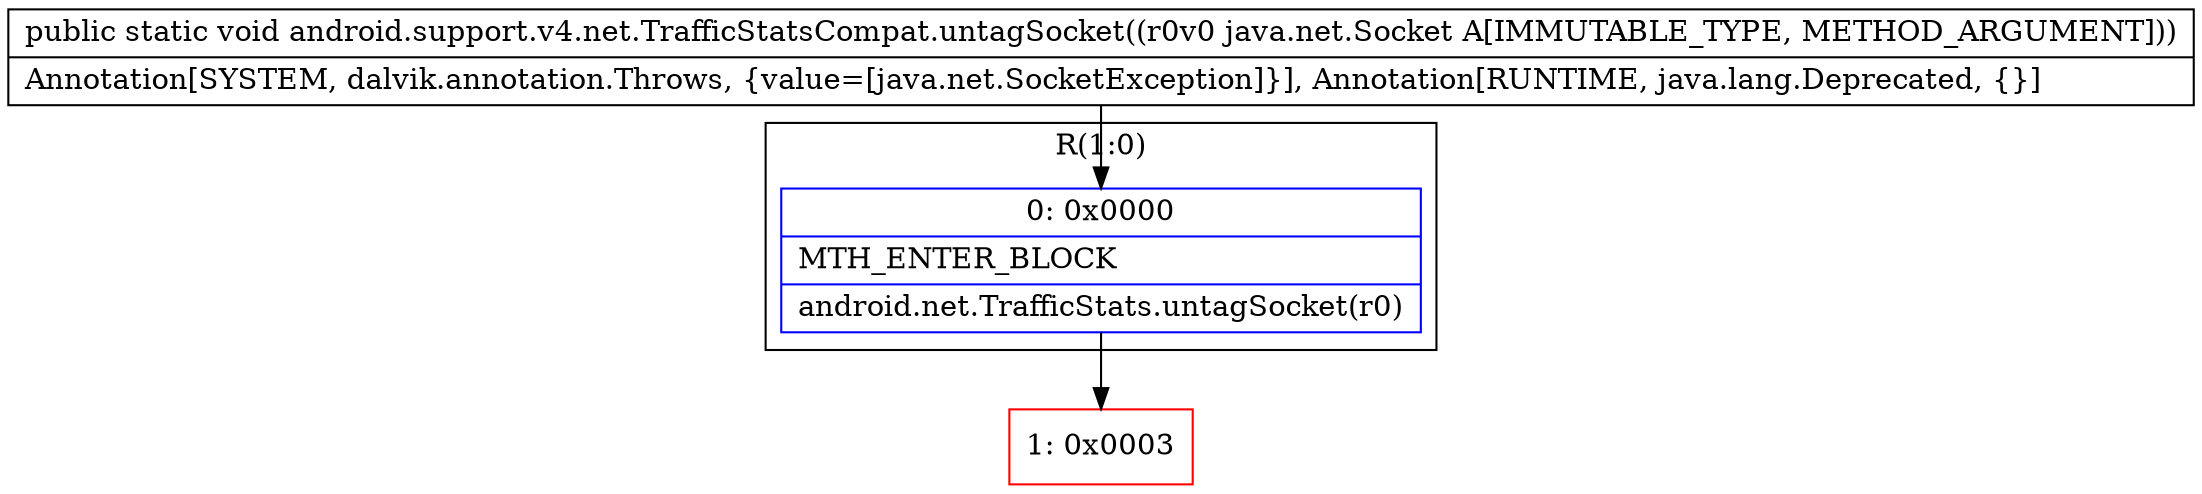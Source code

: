 digraph "CFG forandroid.support.v4.net.TrafficStatsCompat.untagSocket(Ljava\/net\/Socket;)V" {
subgraph cluster_Region_1197746639 {
label = "R(1:0)";
node [shape=record,color=blue];
Node_0 [shape=record,label="{0\:\ 0x0000|MTH_ENTER_BLOCK\l|android.net.TrafficStats.untagSocket(r0)\l}"];
}
Node_1 [shape=record,color=red,label="{1\:\ 0x0003}"];
MethodNode[shape=record,label="{public static void android.support.v4.net.TrafficStatsCompat.untagSocket((r0v0 java.net.Socket A[IMMUTABLE_TYPE, METHOD_ARGUMENT]))  | Annotation[SYSTEM, dalvik.annotation.Throws, \{value=[java.net.SocketException]\}], Annotation[RUNTIME, java.lang.Deprecated, \{\}]\l}"];
MethodNode -> Node_0;
Node_0 -> Node_1;
}

